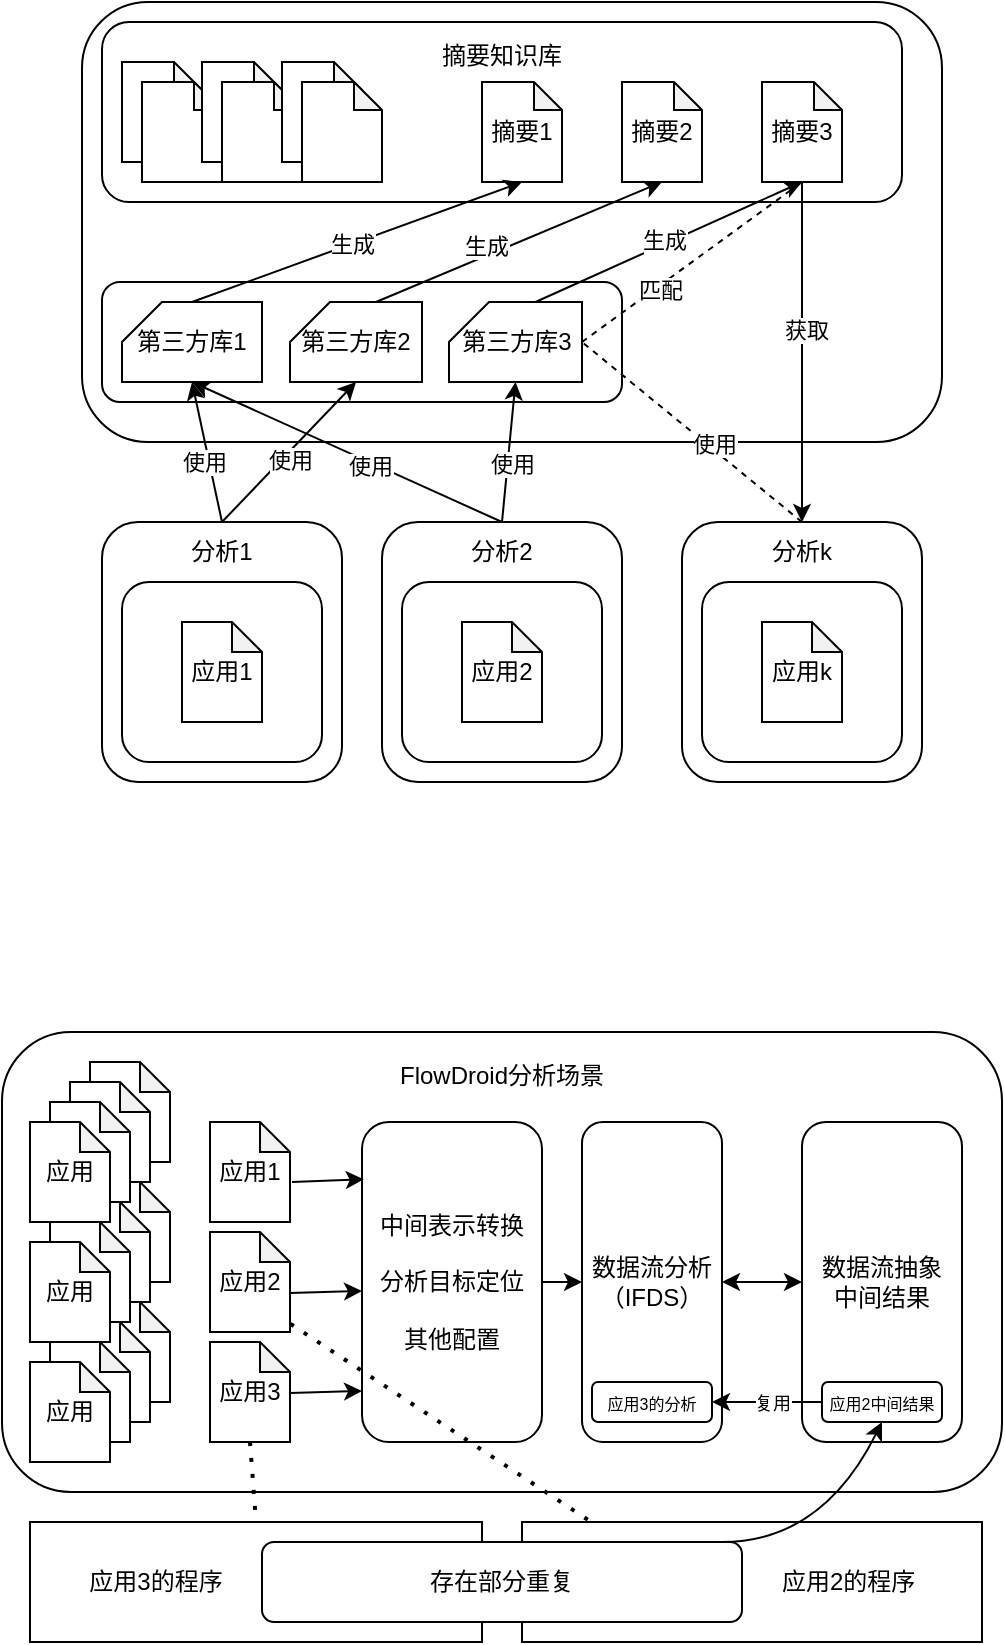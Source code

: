 <mxfile version="23.1.8" type="github">
  <diagram name="第 1 页" id="VxEnm2vC9pFeRU8R8G8M">
    <mxGraphModel dx="1002" dy="490" grid="1" gridSize="10" guides="1" tooltips="1" connect="1" arrows="1" fold="1" page="1" pageScale="1" pageWidth="827" pageHeight="1169" math="0" shadow="0">
      <root>
        <mxCell id="0" />
        <mxCell id="1" parent="0" />
        <mxCell id="wwV5foe9snUfwAbhZovG-8" value="分析1&lt;br&gt;&lt;br&gt;&lt;br&gt;&lt;br&gt;&lt;br&gt;&lt;br&gt;&lt;br&gt;&lt;div&gt;&lt;br&gt;&lt;/div&gt;" style="rounded=1;whiteSpace=wrap;html=1;" parent="1" vertex="1">
          <mxGeometry x="240" y="330" width="120" height="130" as="geometry" />
        </mxCell>
        <mxCell id="wwV5foe9snUfwAbhZovG-11" value="" style="rounded=1;whiteSpace=wrap;html=1;" parent="1" vertex="1">
          <mxGeometry x="230" y="70" width="430" height="220" as="geometry" />
        </mxCell>
        <mxCell id="wwV5foe9snUfwAbhZovG-15" value="" style="rounded=1;whiteSpace=wrap;html=1;" parent="1" vertex="1">
          <mxGeometry x="250" y="360" width="100" height="90" as="geometry" />
        </mxCell>
        <mxCell id="wwV5foe9snUfwAbhZovG-14" value="应用1" style="shape=note;whiteSpace=wrap;html=1;backgroundOutline=1;darkOpacity=0.05;size=15;" parent="1" vertex="1">
          <mxGeometry x="280" y="380" width="40" height="50" as="geometry" />
        </mxCell>
        <mxCell id="wwV5foe9snUfwAbhZovG-20" value="" style="rounded=1;whiteSpace=wrap;html=1;" parent="1" vertex="1">
          <mxGeometry x="240" y="210" width="260" height="60" as="geometry" />
        </mxCell>
        <mxCell id="wwV5foe9snUfwAbhZovG-25" value="第三方库1" style="shape=card;whiteSpace=wrap;html=1;size=20;" parent="1" vertex="1">
          <mxGeometry x="250" y="220" width="70" height="40" as="geometry" />
        </mxCell>
        <mxCell id="wwV5foe9snUfwAbhZovG-26" value="第三方库2" style="shape=card;whiteSpace=wrap;html=1;size=20;" parent="1" vertex="1">
          <mxGeometry x="334" y="220" width="66" height="40" as="geometry" />
        </mxCell>
        <mxCell id="wwV5foe9snUfwAbhZovG-27" value="第三方库3" style="shape=card;whiteSpace=wrap;html=1;size=20;" parent="1" vertex="1">
          <mxGeometry x="413.5" y="220" width="66.5" height="40" as="geometry" />
        </mxCell>
        <mxCell id="wwV5foe9snUfwAbhZovG-30" value="分析2&lt;br&gt;&lt;br&gt;&lt;br&gt;&lt;br&gt;&lt;br&gt;&lt;br&gt;&lt;br&gt;&lt;div&gt;&lt;br&gt;&lt;/div&gt;" style="rounded=1;whiteSpace=wrap;html=1;" parent="1" vertex="1">
          <mxGeometry x="380" y="330" width="120" height="130" as="geometry" />
        </mxCell>
        <mxCell id="wwV5foe9snUfwAbhZovG-31" value="" style="rounded=1;whiteSpace=wrap;html=1;" parent="1" vertex="1">
          <mxGeometry x="390" y="360" width="100" height="90" as="geometry" />
        </mxCell>
        <mxCell id="wwV5foe9snUfwAbhZovG-32" value="应用2" style="shape=note;whiteSpace=wrap;html=1;backgroundOutline=1;darkOpacity=0.05;size=15;" parent="1" vertex="1">
          <mxGeometry x="420" y="380" width="40" height="50" as="geometry" />
        </mxCell>
        <mxCell id="wwV5foe9snUfwAbhZovG-33" value="分析k&lt;br&gt;&lt;br&gt;&lt;br&gt;&lt;br&gt;&lt;br&gt;&lt;br&gt;&lt;br&gt;&lt;div&gt;&lt;br&gt;&lt;/div&gt;" style="rounded=1;whiteSpace=wrap;html=1;" parent="1" vertex="1">
          <mxGeometry x="530" y="330" width="120" height="130" as="geometry" />
        </mxCell>
        <mxCell id="wwV5foe9snUfwAbhZovG-34" value="" style="rounded=1;whiteSpace=wrap;html=1;" parent="1" vertex="1">
          <mxGeometry x="540" y="360" width="100" height="90" as="geometry" />
        </mxCell>
        <mxCell id="wwV5foe9snUfwAbhZovG-35" value="应用k" style="shape=note;whiteSpace=wrap;html=1;backgroundOutline=1;darkOpacity=0.05;size=15;" parent="1" vertex="1">
          <mxGeometry x="570" y="380" width="40" height="50" as="geometry" />
        </mxCell>
        <mxCell id="wwV5foe9snUfwAbhZovG-37" value="" style="endArrow=classic;html=1;rounded=0;entryX=0.5;entryY=1;entryDx=0;entryDy=0;entryPerimeter=0;" parent="1" target="wwV5foe9snUfwAbhZovG-25" edge="1">
          <mxGeometry width="50" height="50" relative="1" as="geometry">
            <mxPoint x="300" y="330" as="sourcePoint" />
            <mxPoint x="440" y="280" as="targetPoint" />
          </mxGeometry>
        </mxCell>
        <mxCell id="wwV5foe9snUfwAbhZovG-59" value="使用" style="edgeLabel;html=1;align=center;verticalAlign=middle;resizable=0;points=[];" parent="wwV5foe9snUfwAbhZovG-37" vertex="1" connectable="0">
          <mxGeometry x="-0.109" y="3" relative="1" as="geometry">
            <mxPoint as="offset" />
          </mxGeometry>
        </mxCell>
        <mxCell id="wwV5foe9snUfwAbhZovG-38" value="" style="endArrow=classic;html=1;rounded=0;entryX=0.5;entryY=1;entryDx=0;entryDy=0;entryPerimeter=0;exitX=0.5;exitY=0;exitDx=0;exitDy=0;" parent="1" source="wwV5foe9snUfwAbhZovG-8" target="wwV5foe9snUfwAbhZovG-26" edge="1">
          <mxGeometry width="50" height="50" relative="1" as="geometry">
            <mxPoint x="310" y="370" as="sourcePoint" />
            <mxPoint x="310" y="270" as="targetPoint" />
          </mxGeometry>
        </mxCell>
        <mxCell id="wwV5foe9snUfwAbhZovG-60" value="使用" style="edgeLabel;html=1;align=center;verticalAlign=middle;resizable=0;points=[];" parent="wwV5foe9snUfwAbhZovG-38" vertex="1" connectable="0">
          <mxGeometry x="-0.047" y="-3" relative="1" as="geometry">
            <mxPoint as="offset" />
          </mxGeometry>
        </mxCell>
        <mxCell id="wwV5foe9snUfwAbhZovG-39" value="" style="endArrow=classic;html=1;rounded=0;exitX=0.5;exitY=0;exitDx=0;exitDy=0;entryX=0.5;entryY=1;entryDx=0;entryDy=0;entryPerimeter=0;" parent="1" source="wwV5foe9snUfwAbhZovG-30" target="wwV5foe9snUfwAbhZovG-25" edge="1">
          <mxGeometry width="50" height="50" relative="1" as="geometry">
            <mxPoint x="390" y="330" as="sourcePoint" />
            <mxPoint x="440" y="280" as="targetPoint" />
          </mxGeometry>
        </mxCell>
        <mxCell id="wwV5foe9snUfwAbhZovG-61" value="使用" style="edgeLabel;html=1;align=center;verticalAlign=middle;resizable=0;points=[];" parent="wwV5foe9snUfwAbhZovG-39" vertex="1" connectable="0">
          <mxGeometry x="-0.151" y="2" relative="1" as="geometry">
            <mxPoint as="offset" />
          </mxGeometry>
        </mxCell>
        <mxCell id="wwV5foe9snUfwAbhZovG-40" value="" style="endArrow=classic;html=1;rounded=0;exitX=0.5;exitY=0;exitDx=0;exitDy=0;entryX=0.5;entryY=1;entryDx=0;entryDy=0;entryPerimeter=0;" parent="1" source="wwV5foe9snUfwAbhZovG-30" target="wwV5foe9snUfwAbhZovG-27" edge="1">
          <mxGeometry width="50" height="50" relative="1" as="geometry">
            <mxPoint x="450" y="370" as="sourcePoint" />
            <mxPoint x="310" y="270" as="targetPoint" />
          </mxGeometry>
        </mxCell>
        <mxCell id="wwV5foe9snUfwAbhZovG-62" value="使用" style="edgeLabel;html=1;align=center;verticalAlign=middle;resizable=0;points=[];" parent="wwV5foe9snUfwAbhZovG-40" vertex="1" connectable="0">
          <mxGeometry x="-0.158" y="-2" relative="1" as="geometry">
            <mxPoint as="offset" />
          </mxGeometry>
        </mxCell>
        <mxCell id="wwV5foe9snUfwAbhZovG-41" value="摘要知识库&lt;br&gt;&lt;br&gt;&lt;br&gt;&lt;br&gt;&lt;div&gt;&lt;br&gt;&lt;/div&gt;" style="rounded=1;whiteSpace=wrap;html=1;" parent="1" vertex="1">
          <mxGeometry x="240" y="80" width="400" height="90" as="geometry" />
        </mxCell>
        <mxCell id="wwV5foe9snUfwAbhZovG-43" value="" style="shape=note;whiteSpace=wrap;html=1;backgroundOutline=1;darkOpacity=0.05;size=14;" parent="1" vertex="1">
          <mxGeometry x="250" y="100" width="40" height="50" as="geometry" />
        </mxCell>
        <mxCell id="wwV5foe9snUfwAbhZovG-44" value="" style="shape=note;whiteSpace=wrap;html=1;backgroundOutline=1;darkOpacity=0.05;size=14;" parent="1" vertex="1">
          <mxGeometry x="260" y="110" width="40" height="50" as="geometry" />
        </mxCell>
        <mxCell id="wwV5foe9snUfwAbhZovG-45" value="" style="shape=note;whiteSpace=wrap;html=1;backgroundOutline=1;darkOpacity=0.05;size=14;" parent="1" vertex="1">
          <mxGeometry x="290" y="100" width="40" height="50" as="geometry" />
        </mxCell>
        <mxCell id="wwV5foe9snUfwAbhZovG-46" value="" style="shape=note;whiteSpace=wrap;html=1;backgroundOutline=1;darkOpacity=0.05;size=14;" parent="1" vertex="1">
          <mxGeometry x="300" y="110" width="40" height="50" as="geometry" />
        </mxCell>
        <mxCell id="wwV5foe9snUfwAbhZovG-47" value="" style="shape=note;whiteSpace=wrap;html=1;backgroundOutline=1;darkOpacity=0.05;size=14;" parent="1" vertex="1">
          <mxGeometry x="330" y="100" width="40" height="50" as="geometry" />
        </mxCell>
        <mxCell id="wwV5foe9snUfwAbhZovG-48" value="" style="shape=note;whiteSpace=wrap;html=1;backgroundOutline=1;darkOpacity=0.05;size=14;" parent="1" vertex="1">
          <mxGeometry x="340" y="110" width="40" height="50" as="geometry" />
        </mxCell>
        <mxCell id="wwV5foe9snUfwAbhZovG-49" value="摘要1" style="shape=note;whiteSpace=wrap;html=1;backgroundOutline=1;darkOpacity=0.05;size=14;" parent="1" vertex="1">
          <mxGeometry x="430" y="110" width="40" height="50" as="geometry" />
        </mxCell>
        <mxCell id="wwV5foe9snUfwAbhZovG-50" value="摘要2" style="shape=note;whiteSpace=wrap;html=1;backgroundOutline=1;darkOpacity=0.05;size=14;" parent="1" vertex="1">
          <mxGeometry x="500" y="110" width="40" height="50" as="geometry" />
        </mxCell>
        <mxCell id="wwV5foe9snUfwAbhZovG-51" value="摘要3" style="shape=note;whiteSpace=wrap;html=1;backgroundOutline=1;darkOpacity=0.05;size=14;" parent="1" vertex="1">
          <mxGeometry x="570" y="110" width="40" height="50" as="geometry" />
        </mxCell>
        <mxCell id="wwV5foe9snUfwAbhZovG-52" value="" style="endArrow=classic;html=1;rounded=0;exitX=0.5;exitY=0;exitDx=0;exitDy=0;exitPerimeter=0;entryX=0.5;entryY=1;entryDx=0;entryDy=0;entryPerimeter=0;" parent="1" source="wwV5foe9snUfwAbhZovG-25" target="wwV5foe9snUfwAbhZovG-49" edge="1">
          <mxGeometry width="50" height="50" relative="1" as="geometry">
            <mxPoint x="390" y="330" as="sourcePoint" />
            <mxPoint x="440" y="280" as="targetPoint" />
          </mxGeometry>
        </mxCell>
        <mxCell id="wwV5foe9snUfwAbhZovG-56" value="生成" style="edgeLabel;html=1;align=center;verticalAlign=middle;resizable=0;points=[];" parent="wwV5foe9snUfwAbhZovG-52" vertex="1" connectable="0">
          <mxGeometry x="-0.036" relative="1" as="geometry">
            <mxPoint as="offset" />
          </mxGeometry>
        </mxCell>
        <mxCell id="wwV5foe9snUfwAbhZovG-53" value="" style="endArrow=classic;html=1;rounded=0;exitX=0;exitY=0;exitDx=43;exitDy=0;exitPerimeter=0;entryX=0.5;entryY=1;entryDx=0;entryDy=0;entryPerimeter=0;" parent="1" source="wwV5foe9snUfwAbhZovG-26" target="wwV5foe9snUfwAbhZovG-50" edge="1">
          <mxGeometry width="50" height="50" relative="1" as="geometry">
            <mxPoint x="410" y="220" as="sourcePoint" />
            <mxPoint x="524" y="160" as="targetPoint" />
          </mxGeometry>
        </mxCell>
        <mxCell id="wwV5foe9snUfwAbhZovG-57" value="生成" style="edgeLabel;html=1;align=center;verticalAlign=middle;resizable=0;points=[];" parent="wwV5foe9snUfwAbhZovG-53" vertex="1" connectable="0">
          <mxGeometry x="-0.2" y="5" relative="1" as="geometry">
            <mxPoint as="offset" />
          </mxGeometry>
        </mxCell>
        <mxCell id="wwV5foe9snUfwAbhZovG-55" value="" style="endArrow=classic;html=1;rounded=0;exitX=0;exitY=0;exitDx=43.25;exitDy=0;exitPerimeter=0;entryX=0.5;entryY=1;entryDx=0;entryDy=0;entryPerimeter=0;" parent="1" source="wwV5foe9snUfwAbhZovG-27" target="wwV5foe9snUfwAbhZovG-51" edge="1">
          <mxGeometry width="50" height="50" relative="1" as="geometry">
            <mxPoint x="520" y="220" as="sourcePoint" />
            <mxPoint x="580" y="160" as="targetPoint" />
          </mxGeometry>
        </mxCell>
        <mxCell id="wwV5foe9snUfwAbhZovG-58" value="生成" style="edgeLabel;html=1;align=center;verticalAlign=middle;resizable=0;points=[];" parent="wwV5foe9snUfwAbhZovG-55" vertex="1" connectable="0">
          <mxGeometry x="-0.027" y="2" relative="1" as="geometry">
            <mxPoint as="offset" />
          </mxGeometry>
        </mxCell>
        <mxCell id="wwV5foe9snUfwAbhZovG-64" value="" style="endArrow=none;dashed=1;html=1;rounded=0;exitX=0.5;exitY=0;exitDx=0;exitDy=0;entryX=1;entryY=0.5;entryDx=0;entryDy=0;entryPerimeter=0;" parent="1" source="wwV5foe9snUfwAbhZovG-33" target="wwV5foe9snUfwAbhZovG-27" edge="1">
          <mxGeometry width="50" height="50" relative="1" as="geometry">
            <mxPoint x="390" y="330" as="sourcePoint" />
            <mxPoint x="440" y="280" as="targetPoint" />
          </mxGeometry>
        </mxCell>
        <mxCell id="wwV5foe9snUfwAbhZovG-65" value="使用" style="edgeLabel;html=1;align=center;verticalAlign=middle;resizable=0;points=[];" parent="wwV5foe9snUfwAbhZovG-64" vertex="1" connectable="0">
          <mxGeometry x="-0.174" y="-2" relative="1" as="geometry">
            <mxPoint y="-1" as="offset" />
          </mxGeometry>
        </mxCell>
        <mxCell id="wwV5foe9snUfwAbhZovG-67" value="" style="endArrow=classic;html=1;rounded=0;exitX=0.5;exitY=1;exitDx=0;exitDy=0;exitPerimeter=0;" parent="1" source="wwV5foe9snUfwAbhZovG-51" edge="1">
          <mxGeometry width="50" height="50" relative="1" as="geometry">
            <mxPoint x="390" y="330" as="sourcePoint" />
            <mxPoint x="590" y="330" as="targetPoint" />
          </mxGeometry>
        </mxCell>
        <mxCell id="wwV5foe9snUfwAbhZovG-68" value="获取" style="edgeLabel;html=1;align=center;verticalAlign=middle;resizable=0;points=[];" parent="wwV5foe9snUfwAbhZovG-67" vertex="1" connectable="0">
          <mxGeometry x="-0.132" y="2" relative="1" as="geometry">
            <mxPoint as="offset" />
          </mxGeometry>
        </mxCell>
        <mxCell id="1PTWwt2aOXl4kpXpRzPO-1" value="" style="endArrow=none;dashed=1;html=1;rounded=0;exitX=1;exitY=0.5;exitDx=0;exitDy=0;exitPerimeter=0;entryX=0.5;entryY=1;entryDx=0;entryDy=0;entryPerimeter=0;" parent="1" source="wwV5foe9snUfwAbhZovG-27" target="wwV5foe9snUfwAbhZovG-51" edge="1">
          <mxGeometry width="50" height="50" relative="1" as="geometry">
            <mxPoint x="390" y="330" as="sourcePoint" />
            <mxPoint x="440" y="280" as="targetPoint" />
          </mxGeometry>
        </mxCell>
        <mxCell id="1PTWwt2aOXl4kpXpRzPO-3" value="匹配" style="edgeLabel;html=1;align=center;verticalAlign=middle;resizable=0;points=[];" parent="1PTWwt2aOXl4kpXpRzPO-1" vertex="1" connectable="0">
          <mxGeometry x="-0.312" y="-2" relative="1" as="geometry">
            <mxPoint as="offset" />
          </mxGeometry>
        </mxCell>
        <mxCell id="S1lHRaxBhgYcPLJ5EVOI-14" value="FlowDroid分析场景&lt;br&gt;&lt;br&gt;&lt;br&gt;&lt;br&gt;&lt;br&gt;&lt;br&gt;&lt;br&gt;&lt;br&gt;&lt;br&gt;&lt;br&gt;&lt;br&gt;&lt;br&gt;&lt;br&gt;&lt;div&gt;&lt;br/&gt;&lt;/div&gt;" style="rounded=1;whiteSpace=wrap;html=1;" vertex="1" parent="1">
          <mxGeometry x="190" y="585" width="500" height="230" as="geometry" />
        </mxCell>
        <mxCell id="S1lHRaxBhgYcPLJ5EVOI-15" value="" style="shape=note;whiteSpace=wrap;html=1;backgroundOutline=1;darkOpacity=0.05;size=15;" vertex="1" parent="1">
          <mxGeometry x="234" y="720" width="40" height="50" as="geometry" />
        </mxCell>
        <mxCell id="S1lHRaxBhgYcPLJ5EVOI-16" value="" style="shape=note;whiteSpace=wrap;html=1;backgroundOutline=1;darkOpacity=0.05;size=15;" vertex="1" parent="1">
          <mxGeometry x="224" y="730" width="40" height="50" as="geometry" />
        </mxCell>
        <mxCell id="S1lHRaxBhgYcPLJ5EVOI-17" value="" style="shape=note;whiteSpace=wrap;html=1;backgroundOutline=1;darkOpacity=0.05;size=15;" vertex="1" parent="1">
          <mxGeometry x="214" y="740" width="40" height="50" as="geometry" />
        </mxCell>
        <mxCell id="S1lHRaxBhgYcPLJ5EVOI-18" value="应用" style="shape=note;whiteSpace=wrap;html=1;backgroundOutline=1;darkOpacity=0.05;size=15;" vertex="1" parent="1">
          <mxGeometry x="204" y="750" width="40" height="50" as="geometry" />
        </mxCell>
        <mxCell id="S1lHRaxBhgYcPLJ5EVOI-13" value="应用1" style="shape=note;whiteSpace=wrap;html=1;backgroundOutline=1;darkOpacity=0.05;size=15;" vertex="1" parent="1">
          <mxGeometry x="294" y="630" width="40" height="50" as="geometry" />
        </mxCell>
        <mxCell id="S1lHRaxBhgYcPLJ5EVOI-19" value="数据流抽象&lt;br&gt;中间结果" style="rounded=1;whiteSpace=wrap;html=1;" vertex="1" parent="1">
          <mxGeometry x="590" y="630" width="80" height="160" as="geometry" />
        </mxCell>
        <mxCell id="S1lHRaxBhgYcPLJ5EVOI-20" value="数据流分析（IFDS）" style="rounded=1;whiteSpace=wrap;html=1;" vertex="1" parent="1">
          <mxGeometry x="480" y="630" width="70" height="160" as="geometry" />
        </mxCell>
        <mxCell id="S1lHRaxBhgYcPLJ5EVOI-22" value="" style="endArrow=classic;startArrow=classic;html=1;rounded=0;exitX=0;exitY=0.5;exitDx=0;exitDy=0;entryX=1;entryY=0.5;entryDx=0;entryDy=0;" edge="1" parent="1" source="S1lHRaxBhgYcPLJ5EVOI-19" target="S1lHRaxBhgYcPLJ5EVOI-20">
          <mxGeometry width="50" height="50" relative="1" as="geometry">
            <mxPoint x="400" y="800" as="sourcePoint" />
            <mxPoint x="450" y="750" as="targetPoint" />
          </mxGeometry>
        </mxCell>
        <mxCell id="S1lHRaxBhgYcPLJ5EVOI-23" value="应用2" style="shape=note;whiteSpace=wrap;html=1;backgroundOutline=1;darkOpacity=0.05;size=15;" vertex="1" parent="1">
          <mxGeometry x="294" y="685" width="40" height="50" as="geometry" />
        </mxCell>
        <mxCell id="S1lHRaxBhgYcPLJ5EVOI-25" value="中间表示转换&lt;br&gt;&lt;br&gt;分析目标定位&lt;br&gt;&lt;br&gt;其他配置" style="rounded=1;whiteSpace=wrap;html=1;" vertex="1" parent="1">
          <mxGeometry x="370" y="630" width="90" height="160" as="geometry" />
        </mxCell>
        <mxCell id="S1lHRaxBhgYcPLJ5EVOI-26" value="应用3" style="shape=note;whiteSpace=wrap;html=1;backgroundOutline=1;darkOpacity=0.05;size=15;" vertex="1" parent="1">
          <mxGeometry x="294" y="740" width="40" height="50" as="geometry" />
        </mxCell>
        <mxCell id="S1lHRaxBhgYcPLJ5EVOI-35" value="" style="shape=note;whiteSpace=wrap;html=1;backgroundOutline=1;darkOpacity=0.05;size=15;" vertex="1" parent="1">
          <mxGeometry x="234" y="660" width="40" height="50" as="geometry" />
        </mxCell>
        <mxCell id="S1lHRaxBhgYcPLJ5EVOI-36" value="" style="shape=note;whiteSpace=wrap;html=1;backgroundOutline=1;darkOpacity=0.05;size=15;" vertex="1" parent="1">
          <mxGeometry x="224" y="670" width="40" height="50" as="geometry" />
        </mxCell>
        <mxCell id="S1lHRaxBhgYcPLJ5EVOI-37" value="" style="shape=note;whiteSpace=wrap;html=1;backgroundOutline=1;darkOpacity=0.05;size=15;" vertex="1" parent="1">
          <mxGeometry x="214" y="680" width="40" height="50" as="geometry" />
        </mxCell>
        <mxCell id="S1lHRaxBhgYcPLJ5EVOI-38" value="应用" style="shape=note;whiteSpace=wrap;html=1;backgroundOutline=1;darkOpacity=0.05;size=15;" vertex="1" parent="1">
          <mxGeometry x="204" y="690" width="40" height="50" as="geometry" />
        </mxCell>
        <mxCell id="S1lHRaxBhgYcPLJ5EVOI-39" value="" style="shape=note;whiteSpace=wrap;html=1;backgroundOutline=1;darkOpacity=0.05;size=15;" vertex="1" parent="1">
          <mxGeometry x="234" y="600" width="40" height="50" as="geometry" />
        </mxCell>
        <mxCell id="S1lHRaxBhgYcPLJ5EVOI-40" value="" style="shape=note;whiteSpace=wrap;html=1;backgroundOutline=1;darkOpacity=0.05;size=15;" vertex="1" parent="1">
          <mxGeometry x="224" y="610" width="40" height="50" as="geometry" />
        </mxCell>
        <mxCell id="S1lHRaxBhgYcPLJ5EVOI-41" value="" style="shape=note;whiteSpace=wrap;html=1;backgroundOutline=1;darkOpacity=0.05;size=15;" vertex="1" parent="1">
          <mxGeometry x="214" y="620" width="40" height="50" as="geometry" />
        </mxCell>
        <mxCell id="S1lHRaxBhgYcPLJ5EVOI-42" value="应用" style="shape=note;whiteSpace=wrap;html=1;backgroundOutline=1;darkOpacity=0.05;size=15;" vertex="1" parent="1">
          <mxGeometry x="204" y="630" width="40" height="50" as="geometry" />
        </mxCell>
        <mxCell id="S1lHRaxBhgYcPLJ5EVOI-43" value="" style="endArrow=classic;html=1;rounded=0;entryX=0.01;entryY=0.179;entryDx=0;entryDy=0;entryPerimeter=0;" edge="1" parent="1" target="S1lHRaxBhgYcPLJ5EVOI-25">
          <mxGeometry width="50" height="50" relative="1" as="geometry">
            <mxPoint x="335" y="660" as="sourcePoint" />
            <mxPoint x="385" y="610" as="targetPoint" />
          </mxGeometry>
        </mxCell>
        <mxCell id="S1lHRaxBhgYcPLJ5EVOI-44" value="" style="endArrow=classic;html=1;rounded=0;entryX=0.01;entryY=0.179;entryDx=0;entryDy=0;entryPerimeter=0;" edge="1" parent="1">
          <mxGeometry width="50" height="50" relative="1" as="geometry">
            <mxPoint x="334" y="715.5" as="sourcePoint" />
            <mxPoint x="370" y="714.5" as="targetPoint" />
          </mxGeometry>
        </mxCell>
        <mxCell id="S1lHRaxBhgYcPLJ5EVOI-45" value="" style="endArrow=classic;html=1;rounded=0;entryX=0.01;entryY=0.179;entryDx=0;entryDy=0;entryPerimeter=0;" edge="1" parent="1">
          <mxGeometry width="50" height="50" relative="1" as="geometry">
            <mxPoint x="334" y="765.5" as="sourcePoint" />
            <mxPoint x="370" y="764.5" as="targetPoint" />
          </mxGeometry>
        </mxCell>
        <mxCell id="S1lHRaxBhgYcPLJ5EVOI-46" value="" style="endArrow=classic;html=1;rounded=0;entryX=0;entryY=0.5;entryDx=0;entryDy=0;exitX=1;exitY=0.5;exitDx=0;exitDy=0;" edge="1" parent="1" source="S1lHRaxBhgYcPLJ5EVOI-25" target="S1lHRaxBhgYcPLJ5EVOI-20">
          <mxGeometry width="50" height="50" relative="1" as="geometry">
            <mxPoint x="450" y="720" as="sourcePoint" />
            <mxPoint x="480" y="700" as="targetPoint" />
          </mxGeometry>
        </mxCell>
        <mxCell id="S1lHRaxBhgYcPLJ5EVOI-48" value="应用3的程序&amp;nbsp; &amp;nbsp; &amp;nbsp; &amp;nbsp; &amp;nbsp; &amp;nbsp; &amp;nbsp; &amp;nbsp; &amp;nbsp; &amp;nbsp; &amp;nbsp; &amp;nbsp; &amp;nbsp; &amp;nbsp; &amp;nbsp;&amp;nbsp;" style="rounded=0;whiteSpace=wrap;html=1;" vertex="1" parent="1">
          <mxGeometry x="204" y="830" width="226" height="60" as="geometry" />
        </mxCell>
        <mxCell id="S1lHRaxBhgYcPLJ5EVOI-49" value="&amp;nbsp; &amp;nbsp; &amp;nbsp; &amp;nbsp; &amp;nbsp; &amp;nbsp; &amp;nbsp; &amp;nbsp; &amp;nbsp; &amp;nbsp; &amp;nbsp; &amp;nbsp; &amp;nbsp; &amp;nbsp; &amp;nbsp;应用2的程序" style="rounded=0;whiteSpace=wrap;html=1;" vertex="1" parent="1">
          <mxGeometry x="450" y="830" width="230" height="60" as="geometry" />
        </mxCell>
        <mxCell id="S1lHRaxBhgYcPLJ5EVOI-50" value="" style="endArrow=none;dashed=1;html=1;dashPattern=1 3;strokeWidth=2;rounded=0;exitX=0.5;exitY=1;exitDx=0;exitDy=0;exitPerimeter=0;entryX=0.5;entryY=0;entryDx=0;entryDy=0;" edge="1" parent="1" source="S1lHRaxBhgYcPLJ5EVOI-26" target="S1lHRaxBhgYcPLJ5EVOI-48">
          <mxGeometry width="50" height="50" relative="1" as="geometry">
            <mxPoint x="400" y="800" as="sourcePoint" />
            <mxPoint x="450" y="750" as="targetPoint" />
          </mxGeometry>
        </mxCell>
        <mxCell id="S1lHRaxBhgYcPLJ5EVOI-51" value="" style="endArrow=none;dashed=1;html=1;dashPattern=1 3;strokeWidth=2;rounded=0;exitX=1.006;exitY=0.918;exitDx=0;exitDy=0;exitPerimeter=0;entryX=0.149;entryY=-0.004;entryDx=0;entryDy=0;entryPerimeter=0;" edge="1" parent="1" source="S1lHRaxBhgYcPLJ5EVOI-23" target="S1lHRaxBhgYcPLJ5EVOI-49">
          <mxGeometry width="50" height="50" relative="1" as="geometry">
            <mxPoint x="400" y="800" as="sourcePoint" />
            <mxPoint x="450" y="750" as="targetPoint" />
          </mxGeometry>
        </mxCell>
        <mxCell id="S1lHRaxBhgYcPLJ5EVOI-54" value="存在部分重复" style="rounded=1;whiteSpace=wrap;html=1;" vertex="1" parent="1">
          <mxGeometry x="320" y="840" width="240" height="40" as="geometry" />
        </mxCell>
        <mxCell id="S1lHRaxBhgYcPLJ5EVOI-60" value="" style="curved=1;endArrow=classic;html=1;rounded=0;entryX=0.5;entryY=1;entryDx=0;entryDy=0;" edge="1" parent="1" target="S1lHRaxBhgYcPLJ5EVOI-61">
          <mxGeometry width="50" height="50" relative="1" as="geometry">
            <mxPoint x="550" y="840" as="sourcePoint" />
            <mxPoint x="600" y="790" as="targetPoint" />
            <Array as="points">
              <mxPoint x="600" y="840" />
            </Array>
          </mxGeometry>
        </mxCell>
        <mxCell id="S1lHRaxBhgYcPLJ5EVOI-61" value="&lt;font style=&quot;font-size: 8px;&quot;&gt;应用2中间结果&lt;/font&gt;" style="rounded=1;whiteSpace=wrap;html=1;" vertex="1" parent="1">
          <mxGeometry x="600" y="760" width="60" height="20" as="geometry" />
        </mxCell>
        <mxCell id="S1lHRaxBhgYcPLJ5EVOI-62" value="&lt;font style=&quot;font-size: 8px;&quot;&gt;应用3的分析&lt;/font&gt;" style="rounded=1;whiteSpace=wrap;html=1;" vertex="1" parent="1">
          <mxGeometry x="485" y="760" width="60" height="20" as="geometry" />
        </mxCell>
        <mxCell id="S1lHRaxBhgYcPLJ5EVOI-64" value="" style="endArrow=classic;html=1;rounded=0;entryX=1;entryY=0.5;entryDx=0;entryDy=0;" edge="1" parent="1" target="S1lHRaxBhgYcPLJ5EVOI-62">
          <mxGeometry width="50" height="50" relative="1" as="geometry">
            <mxPoint x="600" y="770" as="sourcePoint" />
            <mxPoint x="650" y="720" as="targetPoint" />
          </mxGeometry>
        </mxCell>
        <mxCell id="S1lHRaxBhgYcPLJ5EVOI-65" value="&lt;font style=&quot;font-size: 9px;&quot;&gt;复用&lt;/font&gt;" style="edgeLabel;html=1;align=center;verticalAlign=middle;resizable=0;points=[];" vertex="1" connectable="0" parent="S1lHRaxBhgYcPLJ5EVOI-64">
          <mxGeometry x="-0.071" relative="1" as="geometry">
            <mxPoint as="offset" />
          </mxGeometry>
        </mxCell>
      </root>
    </mxGraphModel>
  </diagram>
</mxfile>
